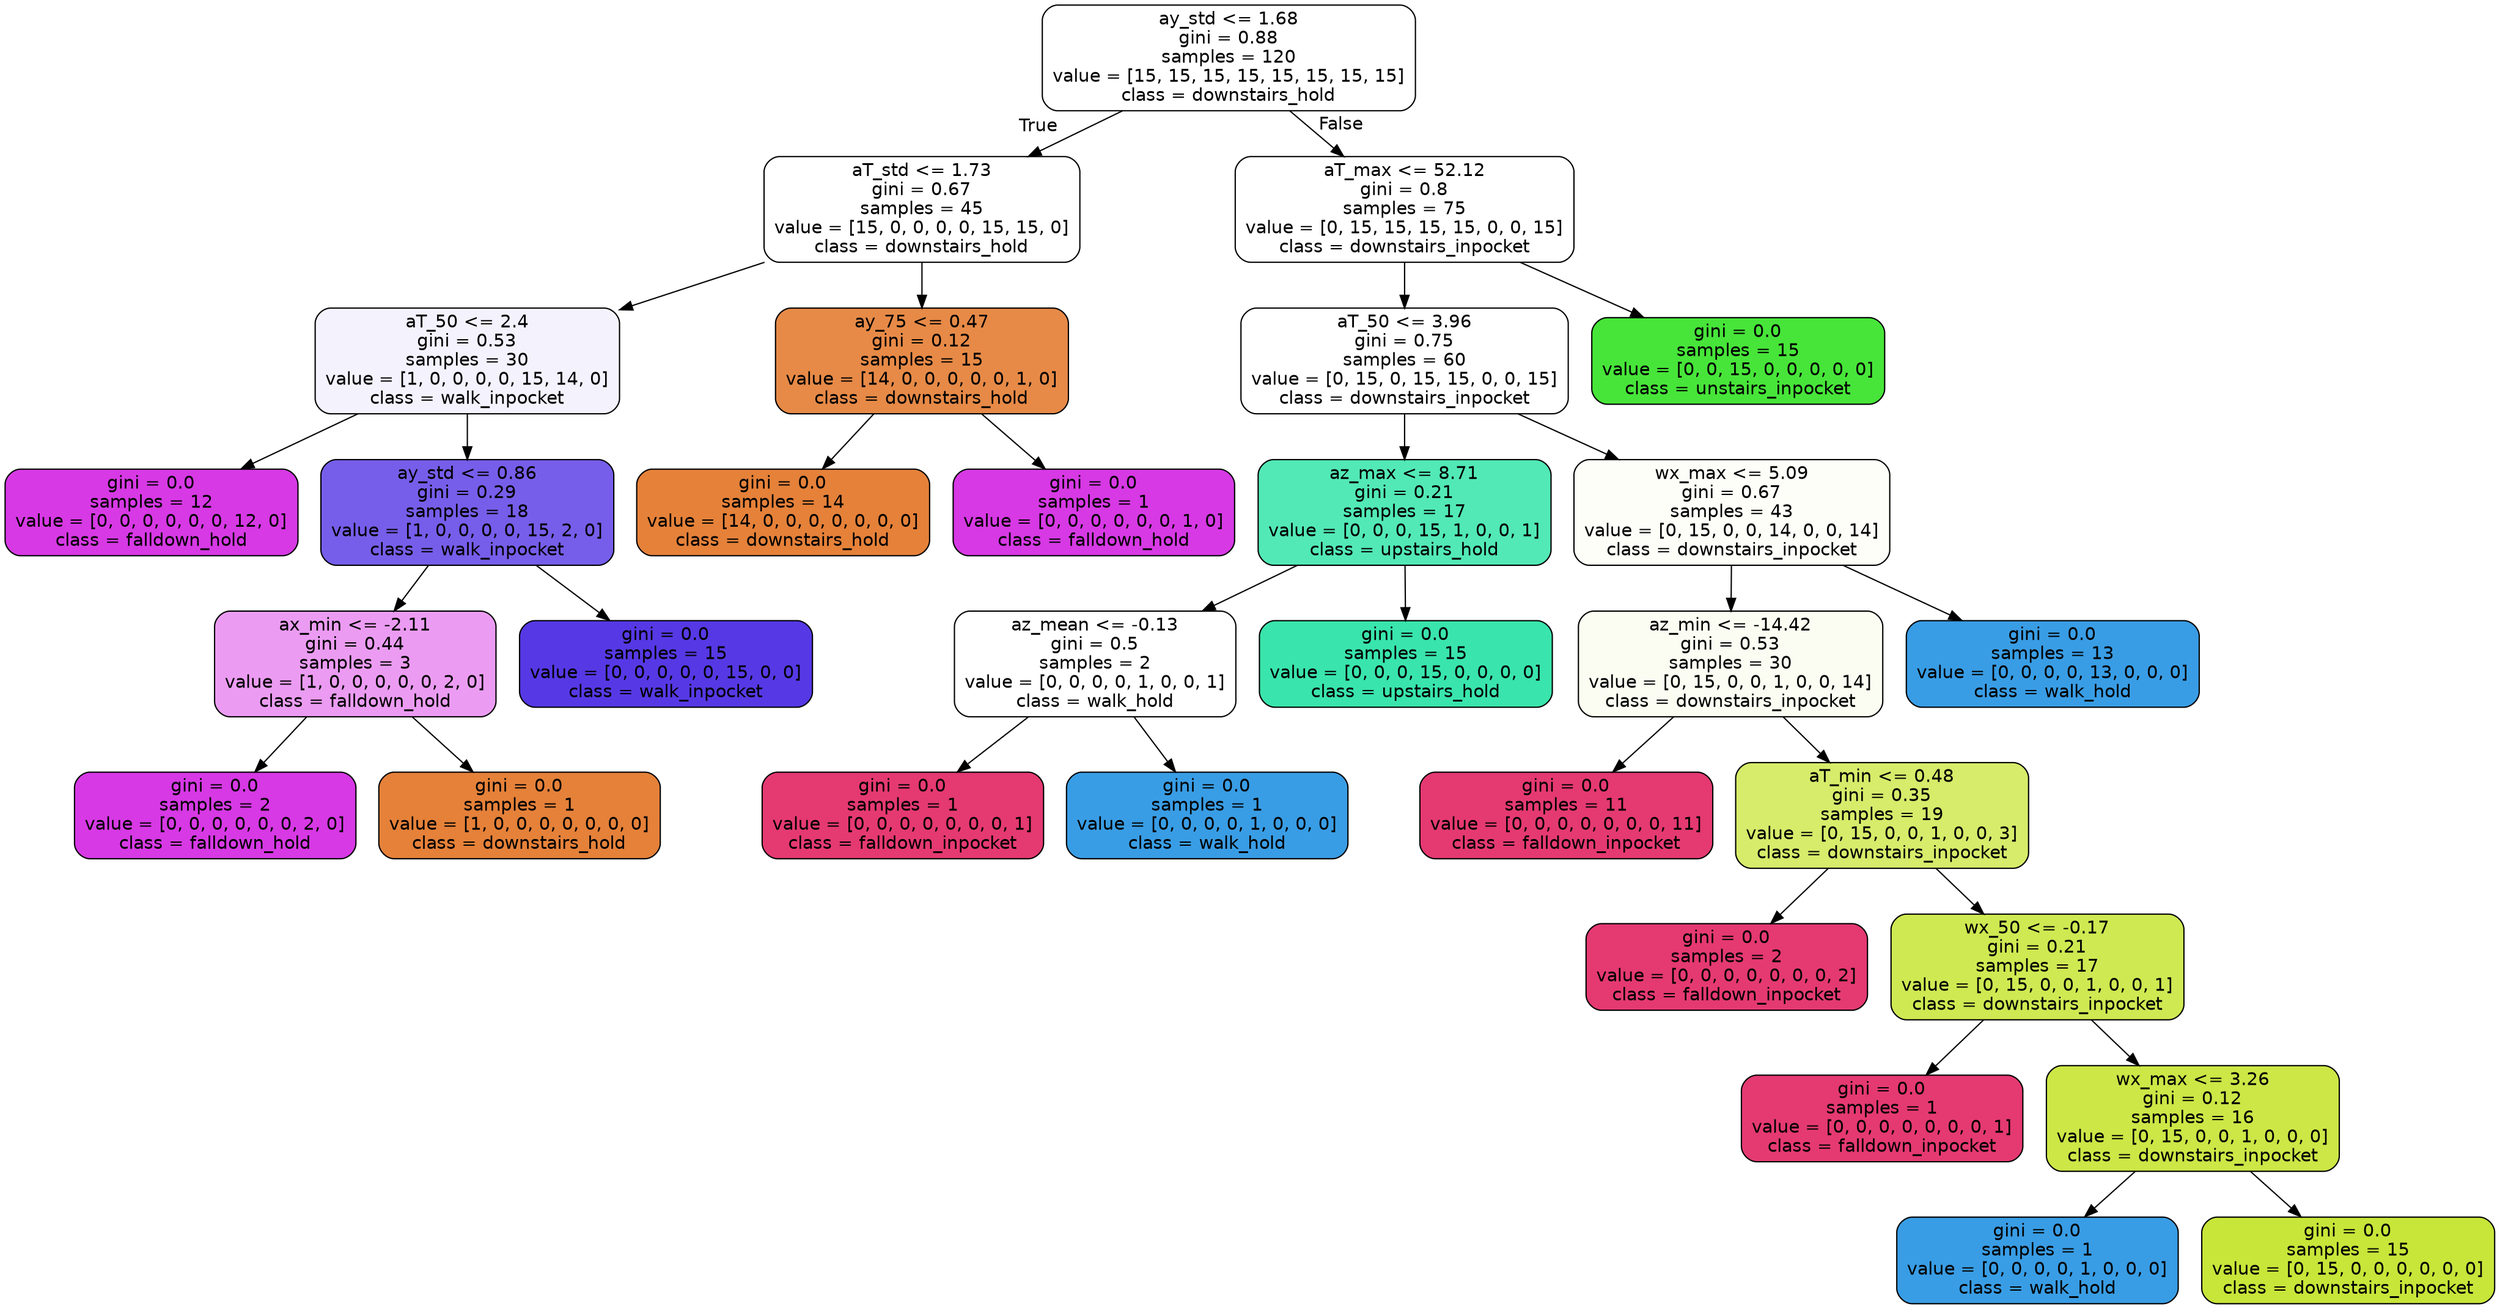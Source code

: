digraph Tree {
node [shape=box, style="filled, rounded", color="black", fontname=helvetica] ;
edge [fontname=helvetica] ;
0 [label="ay_std <= 1.68\ngini = 0.88\nsamples = 120\nvalue = [15, 15, 15, 15, 15, 15, 15, 15]\nclass = downstairs_hold", fillcolor="#e5813900"] ;
1 [label="aT_std <= 1.73\ngini = 0.67\nsamples = 45\nvalue = [15, 0, 0, 0, 0, 15, 15, 0]\nclass = downstairs_hold", fillcolor="#e5813900"] ;
0 -> 1 [labeldistance=2.5, labelangle=45, headlabel="True"] ;
2 [label="aT_50 <= 2.4\ngini = 0.53\nsamples = 30\nvalue = [1, 0, 0, 0, 0, 15, 14, 0]\nclass = walk_inpocket", fillcolor="#5639e510"] ;
1 -> 2 ;
3 [label="gini = 0.0\nsamples = 12\nvalue = [0, 0, 0, 0, 0, 0, 12, 0]\nclass = falldown_hold", fillcolor="#d739e5ff"] ;
2 -> 3 ;
4 [label="ay_std <= 0.86\ngini = 0.29\nsamples = 18\nvalue = [1, 0, 0, 0, 0, 15, 2, 0]\nclass = walk_inpocket", fillcolor="#5639e5cf"] ;
2 -> 4 ;
5 [label="ax_min <= -2.11\ngini = 0.44\nsamples = 3\nvalue = [1, 0, 0, 0, 0, 0, 2, 0]\nclass = falldown_hold", fillcolor="#d739e57f"] ;
4 -> 5 ;
6 [label="gini = 0.0\nsamples = 2\nvalue = [0, 0, 0, 0, 0, 0, 2, 0]\nclass = falldown_hold", fillcolor="#d739e5ff"] ;
5 -> 6 ;
7 [label="gini = 0.0\nsamples = 1\nvalue = [1, 0, 0, 0, 0, 0, 0, 0]\nclass = downstairs_hold", fillcolor="#e58139ff"] ;
5 -> 7 ;
8 [label="gini = 0.0\nsamples = 15\nvalue = [0, 0, 0, 0, 0, 15, 0, 0]\nclass = walk_inpocket", fillcolor="#5639e5ff"] ;
4 -> 8 ;
9 [label="ay_75 <= 0.47\ngini = 0.12\nsamples = 15\nvalue = [14, 0, 0, 0, 0, 0, 1, 0]\nclass = downstairs_hold", fillcolor="#e58139ed"] ;
1 -> 9 ;
10 [label="gini = 0.0\nsamples = 14\nvalue = [14, 0, 0, 0, 0, 0, 0, 0]\nclass = downstairs_hold", fillcolor="#e58139ff"] ;
9 -> 10 ;
11 [label="gini = 0.0\nsamples = 1\nvalue = [0, 0, 0, 0, 0, 0, 1, 0]\nclass = falldown_hold", fillcolor="#d739e5ff"] ;
9 -> 11 ;
12 [label="aT_max <= 52.12\ngini = 0.8\nsamples = 75\nvalue = [0, 15, 15, 15, 15, 0, 0, 15]\nclass = downstairs_inpocket", fillcolor="#c8e53900"] ;
0 -> 12 [labeldistance=2.5, labelangle=-45, headlabel="False"] ;
13 [label="aT_50 <= 3.96\ngini = 0.75\nsamples = 60\nvalue = [0, 15, 0, 15, 15, 0, 0, 15]\nclass = downstairs_inpocket", fillcolor="#c8e53900"] ;
12 -> 13 ;
14 [label="az_max <= 8.71\ngini = 0.21\nsamples = 17\nvalue = [0, 0, 0, 15, 1, 0, 0, 1]\nclass = upstairs_hold", fillcolor="#39e5acdf"] ;
13 -> 14 ;
15 [label="az_mean <= -0.13\ngini = 0.5\nsamples = 2\nvalue = [0, 0, 0, 0, 1, 0, 0, 1]\nclass = walk_hold", fillcolor="#399de500"] ;
14 -> 15 ;
16 [label="gini = 0.0\nsamples = 1\nvalue = [0, 0, 0, 0, 0, 0, 0, 1]\nclass = falldown_inpocket", fillcolor="#e53972ff"] ;
15 -> 16 ;
17 [label="gini = 0.0\nsamples = 1\nvalue = [0, 0, 0, 0, 1, 0, 0, 0]\nclass = walk_hold", fillcolor="#399de5ff"] ;
15 -> 17 ;
18 [label="gini = 0.0\nsamples = 15\nvalue = [0, 0, 0, 15, 0, 0, 0, 0]\nclass = upstairs_hold", fillcolor="#39e5acff"] ;
14 -> 18 ;
19 [label="wx_max <= 5.09\ngini = 0.67\nsamples = 43\nvalue = [0, 15, 0, 0, 14, 0, 0, 14]\nclass = downstairs_inpocket", fillcolor="#c8e53909"] ;
13 -> 19 ;
20 [label="az_min <= -14.42\ngini = 0.53\nsamples = 30\nvalue = [0, 15, 0, 0, 1, 0, 0, 14]\nclass = downstairs_inpocket", fillcolor="#c8e53910"] ;
19 -> 20 ;
21 [label="gini = 0.0\nsamples = 11\nvalue = [0, 0, 0, 0, 0, 0, 0, 11]\nclass = falldown_inpocket", fillcolor="#e53972ff"] ;
20 -> 21 ;
22 [label="aT_min <= 0.48\ngini = 0.35\nsamples = 19\nvalue = [0, 15, 0, 0, 1, 0, 0, 3]\nclass = downstairs_inpocket", fillcolor="#c8e539bf"] ;
20 -> 22 ;
23 [label="gini = 0.0\nsamples = 2\nvalue = [0, 0, 0, 0, 0, 0, 0, 2]\nclass = falldown_inpocket", fillcolor="#e53972ff"] ;
22 -> 23 ;
24 [label="wx_50 <= -0.17\ngini = 0.21\nsamples = 17\nvalue = [0, 15, 0, 0, 1, 0, 0, 1]\nclass = downstairs_inpocket", fillcolor="#c8e539df"] ;
22 -> 24 ;
25 [label="gini = 0.0\nsamples = 1\nvalue = [0, 0, 0, 0, 0, 0, 0, 1]\nclass = falldown_inpocket", fillcolor="#e53972ff"] ;
24 -> 25 ;
26 [label="wx_max <= 3.26\ngini = 0.12\nsamples = 16\nvalue = [0, 15, 0, 0, 1, 0, 0, 0]\nclass = downstairs_inpocket", fillcolor="#c8e539ee"] ;
24 -> 26 ;
27 [label="gini = 0.0\nsamples = 1\nvalue = [0, 0, 0, 0, 1, 0, 0, 0]\nclass = walk_hold", fillcolor="#399de5ff"] ;
26 -> 27 ;
28 [label="gini = 0.0\nsamples = 15\nvalue = [0, 15, 0, 0, 0, 0, 0, 0]\nclass = downstairs_inpocket", fillcolor="#c8e539ff"] ;
26 -> 28 ;
29 [label="gini = 0.0\nsamples = 13\nvalue = [0, 0, 0, 0, 13, 0, 0, 0]\nclass = walk_hold", fillcolor="#399de5ff"] ;
19 -> 29 ;
30 [label="gini = 0.0\nsamples = 15\nvalue = [0, 0, 15, 0, 0, 0, 0, 0]\nclass = unstairs_inpocket", fillcolor="#47e539ff"] ;
12 -> 30 ;
}